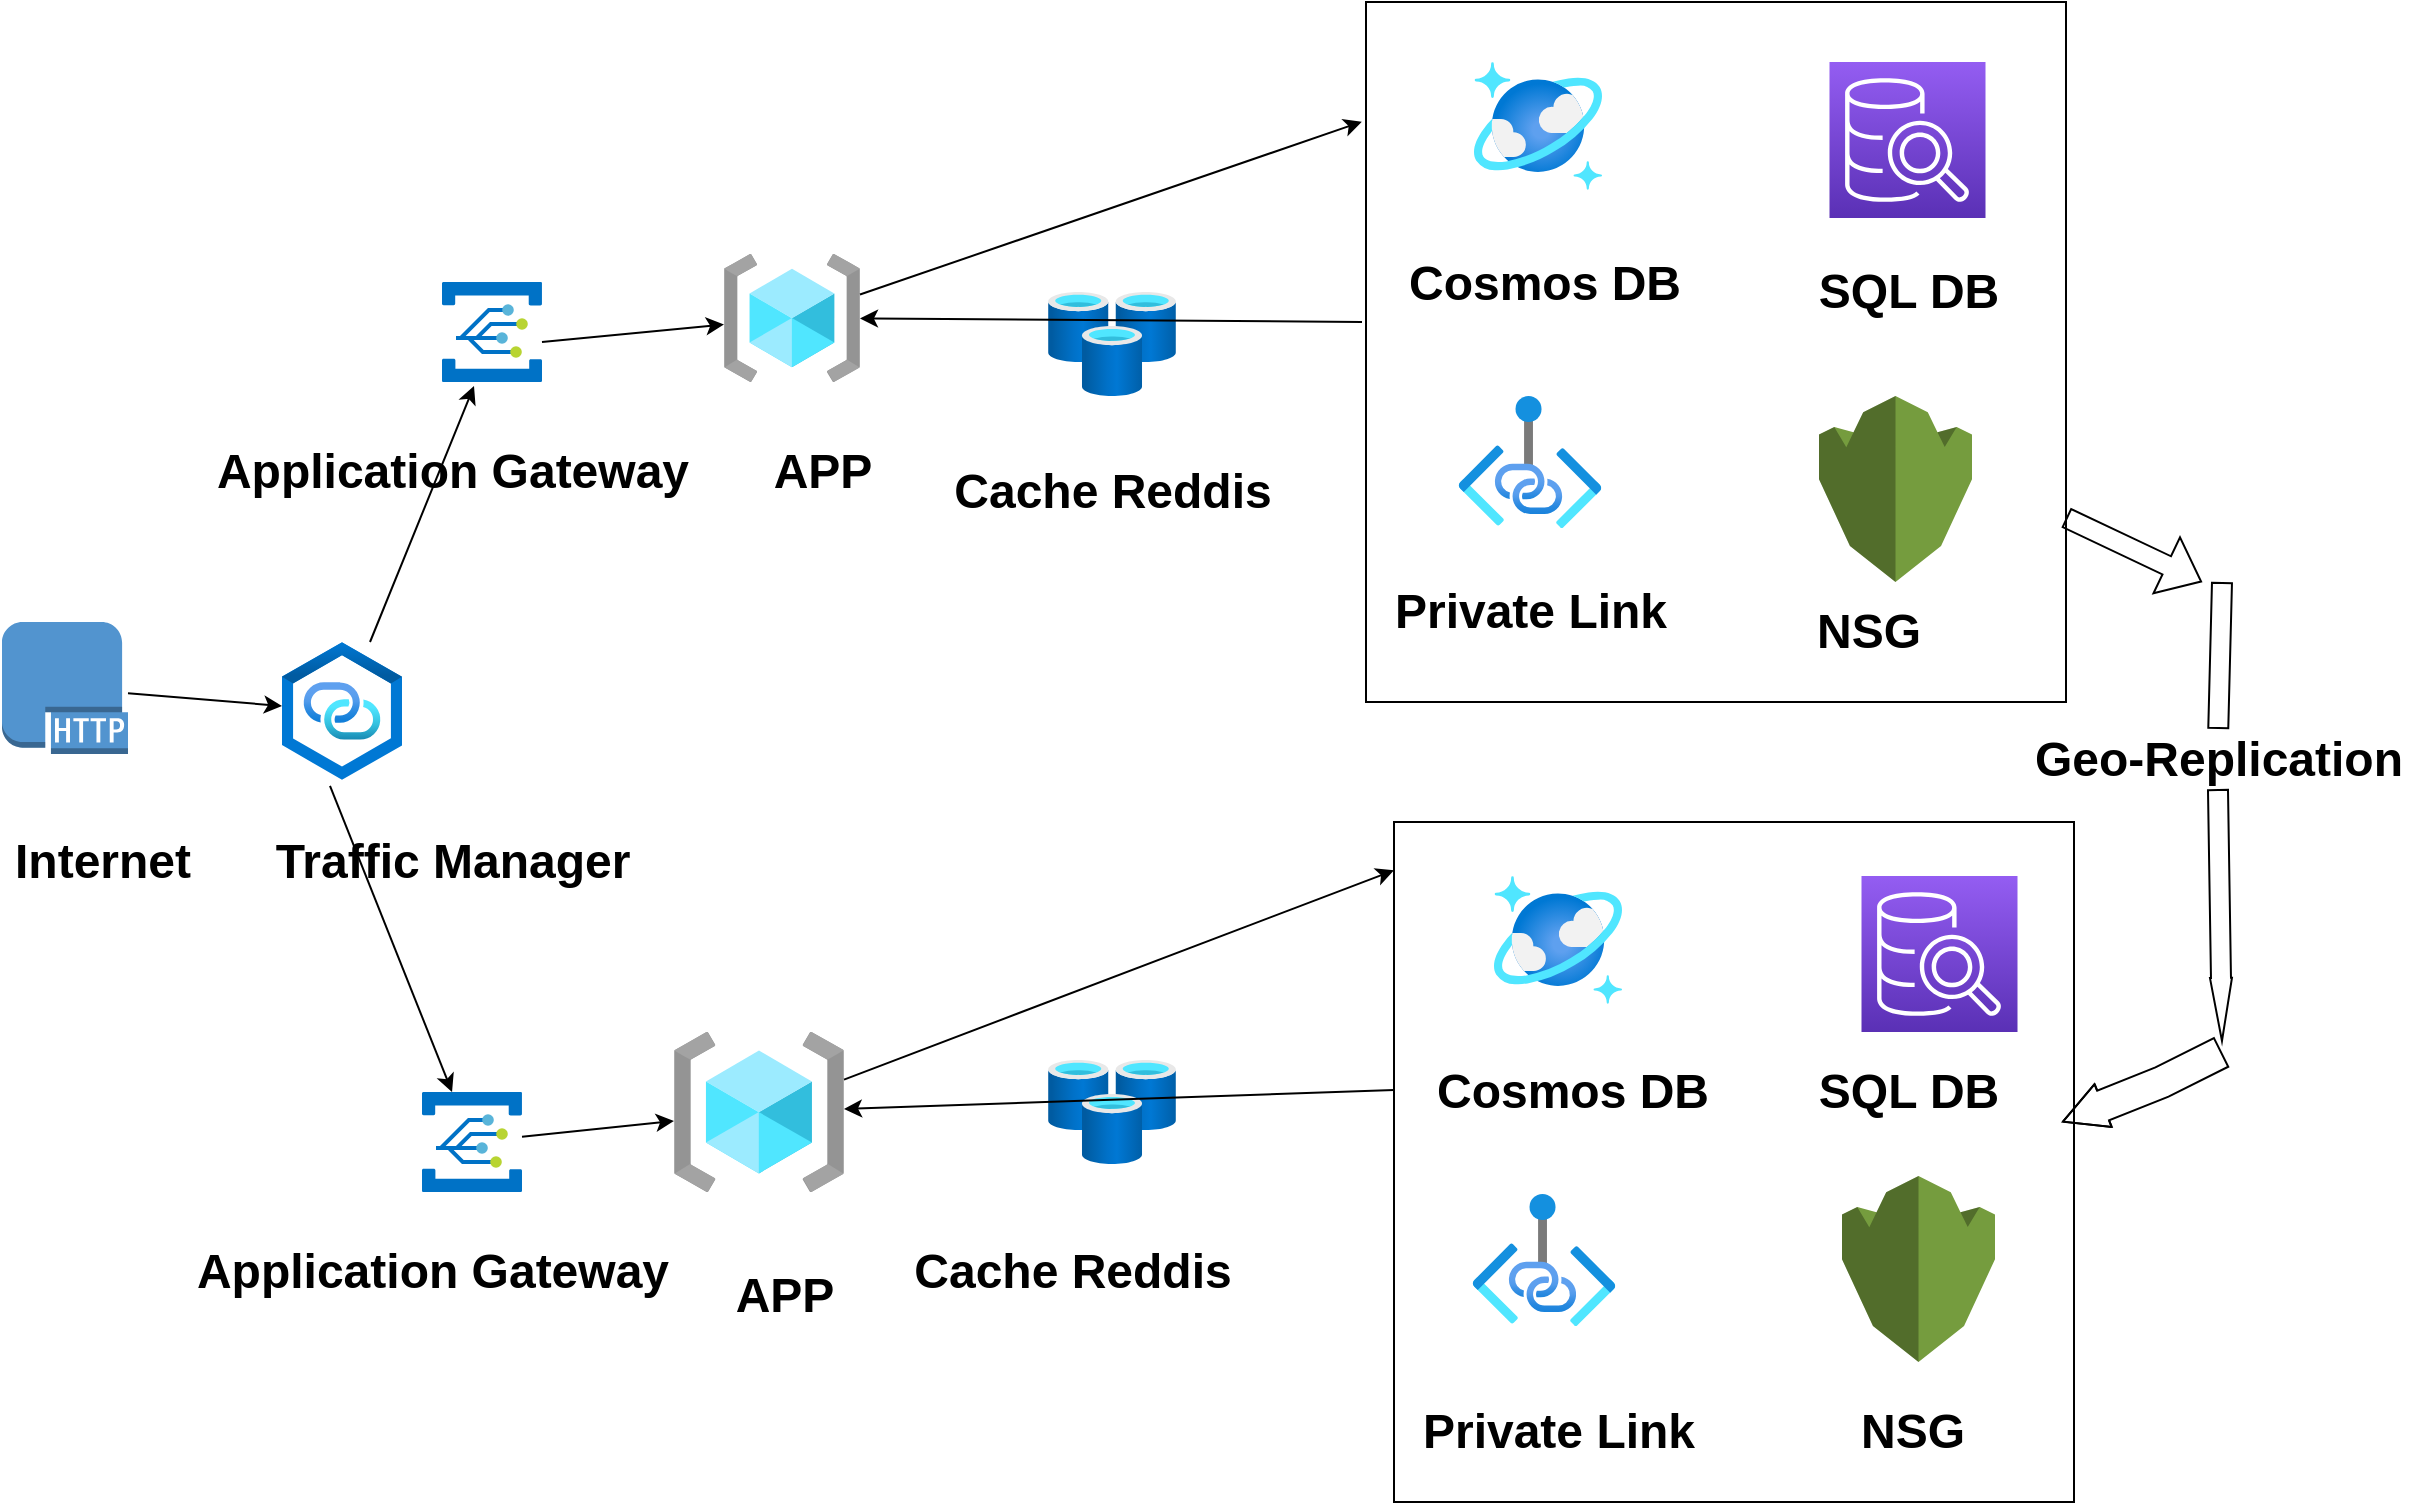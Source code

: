 <mxfile version="18.1.3" type="github"><diagram id="eL0kLIMS-WRZKZcdX17f" name="Page-1"><mxGraphModel dx="782" dy="706" grid="1" gridSize="10" guides="1" tooltips="1" connect="1" arrows="1" fold="1" page="1" pageScale="1" pageWidth="1169" pageHeight="827" math="0" shadow="0"><root><mxCell id="0"/><mxCell id="1" parent="0"/><mxCell id="QFHmPqWjS5R0FV-KH4-_-4" value="" style="whiteSpace=wrap;html=1;aspect=fixed;" parent="1" vertex="1"><mxGeometry x="702" y="20" width="350" height="350" as="geometry"/></mxCell><mxCell id="QFHmPqWjS5R0FV-KH4-_-5" value="" style="aspect=fixed;html=1;points=[];align=center;image;fontSize=12;image=img/lib/azure2/general/Resource_Groups.svg;" parent="1" vertex="1"><mxGeometry x="381" y="146" width="68" height="64" as="geometry"/></mxCell><mxCell id="QFHmPqWjS5R0FV-KH4-_-7" value="" style="sketch=0;aspect=fixed;html=1;points=[];align=center;image;fontSize=12;image=img/lib/mscae/Event_Grid.svg;" parent="1" vertex="1"><mxGeometry x="240" y="160" width="50" height="50" as="geometry"/></mxCell><mxCell id="QFHmPqWjS5R0FV-KH4-_-8" value="" style="outlineConnect=0;dashed=0;verticalLabelPosition=bottom;verticalAlign=top;align=center;html=1;shape=mxgraph.aws3.http_protocol;fillColor=#5294CF;gradientColor=none;" parent="1" vertex="1"><mxGeometry x="20" y="330" width="63" height="66" as="geometry"/></mxCell><mxCell id="QFHmPqWjS5R0FV-KH4-_-9" value="" style="whiteSpace=wrap;html=1;aspect=fixed;" parent="1" vertex="1"><mxGeometry x="716" y="430" width="340" height="340" as="geometry"/></mxCell><mxCell id="QFHmPqWjS5R0FV-KH4-_-10" value="" style="sketch=0;aspect=fixed;html=1;points=[];align=center;image;fontSize=12;image=img/lib/mscae/Event_Grid.svg;" parent="1" vertex="1"><mxGeometry x="230" y="565" width="50" height="50" as="geometry"/></mxCell><mxCell id="QFHmPqWjS5R0FV-KH4-_-11" value="" style="aspect=fixed;html=1;points=[];align=center;image;fontSize=12;image=img/lib/azure2/general/Resource_Groups.svg;" parent="1" vertex="1"><mxGeometry x="355.99" y="535" width="85.01" height="80" as="geometry"/></mxCell><mxCell id="QFHmPqWjS5R0FV-KH4-_-12" value="&lt;font style=&quot;font-size: 24px;&quot;&gt;&lt;b&gt;Internet&lt;/b&gt;&lt;/font&gt;" style="text;html=1;resizable=0;autosize=1;align=center;verticalAlign=middle;points=[];fillColor=none;strokeColor=none;rounded=0;" parent="1" vertex="1"><mxGeometry x="20" y="440" width="100" height="20" as="geometry"/></mxCell><mxCell id="QFHmPqWjS5R0FV-KH4-_-13" value="&lt;b&gt;Application Gateway&lt;/b&gt;" style="text;html=1;resizable=0;autosize=1;align=center;verticalAlign=middle;points=[];fillColor=none;strokeColor=none;rounded=0;fontSize=24;" parent="1" vertex="1"><mxGeometry x="120" y="240" width="250" height="30" as="geometry"/></mxCell><mxCell id="QFHmPqWjS5R0FV-KH4-_-14" value="&lt;b&gt;Application Gateway&lt;/b&gt;" style="text;html=1;resizable=0;autosize=1;align=center;verticalAlign=middle;points=[];fillColor=none;strokeColor=none;rounded=0;fontSize=24;" parent="1" vertex="1"><mxGeometry x="110" y="640" width="250" height="30" as="geometry"/></mxCell><mxCell id="QFHmPqWjS5R0FV-KH4-_-15" value="&lt;b&gt;APP&lt;/b&gt;" style="text;html=1;resizable=0;autosize=1;align=center;verticalAlign=middle;points=[];fillColor=none;strokeColor=none;rounded=0;fontSize=24;" parent="1" vertex="1"><mxGeometry x="400" y="240" width="60" height="30" as="geometry"/></mxCell><mxCell id="QFHmPqWjS5R0FV-KH4-_-16" value="&lt;b&gt;APP&lt;/b&gt;" style="text;html=1;resizable=0;autosize=1;align=center;verticalAlign=middle;points=[];fillColor=none;strokeColor=none;rounded=0;fontSize=24;" parent="1" vertex="1"><mxGeometry x="381" y="652" width="60" height="30" as="geometry"/></mxCell><mxCell id="QFHmPqWjS5R0FV-KH4-_-17" value="" style="aspect=fixed;html=1;points=[];align=center;image;fontSize=12;image=img/lib/azure2/databases/Cache_Redis.svg;" parent="1" vertex="1"><mxGeometry x="543" y="549" width="64" height="52" as="geometry"/></mxCell><mxCell id="QFHmPqWjS5R0FV-KH4-_-18" value="" style="aspect=fixed;html=1;points=[];align=center;image;fontSize=12;image=img/lib/azure2/databases/Cache_Redis.svg;" parent="1" vertex="1"><mxGeometry x="543" y="165" width="64" height="52" as="geometry"/></mxCell><mxCell id="QFHmPqWjS5R0FV-KH4-_-19" value="&lt;b&gt;Cache Reddis&lt;/b&gt;" style="text;html=1;resizable=0;autosize=1;align=center;verticalAlign=middle;points=[];fillColor=none;strokeColor=none;rounded=0;fontSize=24;" parent="1" vertex="1"><mxGeometry x="470" y="640" width="170" height="30" as="geometry"/></mxCell><mxCell id="QFHmPqWjS5R0FV-KH4-_-20" value="&lt;b&gt;Cache Reddis&lt;/b&gt;" style="text;html=1;resizable=0;autosize=1;align=center;verticalAlign=middle;points=[];fillColor=none;strokeColor=none;rounded=0;fontSize=24;" parent="1" vertex="1"><mxGeometry x="490" y="250" width="170" height="30" as="geometry"/></mxCell><mxCell id="QFHmPqWjS5R0FV-KH4-_-21" value="" style="aspect=fixed;html=1;points=[];align=center;image;fontSize=12;image=img/lib/azure2/databases/Azure_Cosmos_DB.svg;" parent="1" vertex="1"><mxGeometry x="756" y="50" width="64" height="64" as="geometry"/></mxCell><mxCell id="QFHmPqWjS5R0FV-KH4-_-22" value="" style="aspect=fixed;html=1;points=[];align=center;image;fontSize=12;image=img/lib/azure2/databases/Azure_Cosmos_DB.svg;" parent="1" vertex="1"><mxGeometry x="766" y="457" width="64" height="64" as="geometry"/></mxCell><mxCell id="QFHmPqWjS5R0FV-KH4-_-23" value="" style="sketch=0;points=[[0,0,0],[0.25,0,0],[0.5,0,0],[0.75,0,0],[1,0,0],[0,1,0],[0.25,1,0],[0.5,1,0],[0.75,1,0],[1,1,0],[0,0.25,0],[0,0.5,0],[0,0.75,0],[1,0.25,0],[1,0.5,0],[1,0.75,0]];outlineConnect=0;fontColor=#232F3E;gradientColor=#945DF2;gradientDirection=north;fillColor=#5A30B5;strokeColor=#ffffff;dashed=0;verticalLabelPosition=bottom;verticalAlign=top;align=center;html=1;fontSize=12;fontStyle=0;aspect=fixed;shape=mxgraph.aws4.resourceIcon;resIcon=mxgraph.aws4.sql_workbench;" parent="1" vertex="1"><mxGeometry x="933.75" y="50" width="78" height="78" as="geometry"/></mxCell><mxCell id="QFHmPqWjS5R0FV-KH4-_-24" value="" style="sketch=0;points=[[0,0,0],[0.25,0,0],[0.5,0,0],[0.75,0,0],[1,0,0],[0,1,0],[0.25,1,0],[0.5,1,0],[0.75,1,0],[1,1,0],[0,0.25,0],[0,0.5,0],[0,0.75,0],[1,0.25,0],[1,0.5,0],[1,0.75,0]];outlineConnect=0;fontColor=#232F3E;gradientColor=#945DF2;gradientDirection=north;fillColor=#5A30B5;strokeColor=#ffffff;dashed=0;verticalLabelPosition=bottom;verticalAlign=top;align=center;html=1;fontSize=12;fontStyle=0;aspect=fixed;shape=mxgraph.aws4.resourceIcon;resIcon=mxgraph.aws4.sql_workbench;" parent="1" vertex="1"><mxGeometry x="949.75" y="457" width="78" height="78" as="geometry"/></mxCell><mxCell id="QFHmPqWjS5R0FV-KH4-_-25" value="" style="outlineConnect=0;dashed=0;verticalLabelPosition=bottom;verticalAlign=top;align=center;html=1;shape=mxgraph.aws3.kms;fillColor=#759C3E;gradientColor=none;fontSize=24;" parent="1" vertex="1"><mxGeometry x="940" y="607" width="76.5" height="93" as="geometry"/></mxCell><mxCell id="QFHmPqWjS5R0FV-KH4-_-26" value="" style="outlineConnect=0;dashed=0;verticalLabelPosition=bottom;verticalAlign=top;align=center;html=1;shape=mxgraph.aws3.kms;fillColor=#759C3E;gradientColor=none;fontSize=24;" parent="1" vertex="1"><mxGeometry x="928.5" y="217" width="76.5" height="93" as="geometry"/></mxCell><mxCell id="QFHmPqWjS5R0FV-KH4-_-27" value="" style="aspect=fixed;html=1;points=[];align=center;image;fontSize=12;image=img/lib/azure2/networking/Private_Link.svg;" parent="1" vertex="1"><mxGeometry x="748" y="217" width="72" height="66" as="geometry"/></mxCell><mxCell id="QFHmPqWjS5R0FV-KH4-_-28" value="" style="aspect=fixed;html=1;points=[];align=center;image;fontSize=12;image=img/lib/azure2/networking/Private_Link.svg;" parent="1" vertex="1"><mxGeometry x="755" y="616" width="72" height="66" as="geometry"/></mxCell><mxCell id="QFHmPqWjS5R0FV-KH4-_-30" value="&lt;b&gt;Cosmos DB&lt;/b&gt;" style="text;html=1;resizable=0;autosize=1;align=center;verticalAlign=middle;points=[];fillColor=none;strokeColor=none;rounded=0;fontSize=24;" parent="1" vertex="1"><mxGeometry x="716" y="146" width="150" height="30" as="geometry"/></mxCell><mxCell id="QFHmPqWjS5R0FV-KH4-_-31" value="&lt;b&gt;Cosmos DB&lt;/b&gt;" style="text;html=1;resizable=0;autosize=1;align=center;verticalAlign=middle;points=[];fillColor=none;strokeColor=none;rounded=0;fontSize=24;" parent="1" vertex="1"><mxGeometry x="730" y="550" width="150" height="30" as="geometry"/></mxCell><mxCell id="QFHmPqWjS5R0FV-KH4-_-32" value="&lt;b&gt;SQL DB&lt;/b&gt;" style="text;html=1;resizable=0;autosize=1;align=center;verticalAlign=middle;points=[];fillColor=none;strokeColor=none;rounded=0;fontSize=24;" parent="1" vertex="1"><mxGeometry x="917.75" y="150" width="110" height="30" as="geometry"/></mxCell><mxCell id="QFHmPqWjS5R0FV-KH4-_-33" value="&lt;b&gt;SQL DB&lt;/b&gt;" style="text;html=1;resizable=0;autosize=1;align=center;verticalAlign=middle;points=[];fillColor=none;strokeColor=none;rounded=0;fontSize=24;" parent="1" vertex="1"><mxGeometry x="917.75" y="550" width="110" height="30" as="geometry"/></mxCell><mxCell id="QFHmPqWjS5R0FV-KH4-_-34" value="&lt;b&gt;NSG&lt;/b&gt;" style="text;html=1;resizable=0;autosize=1;align=center;verticalAlign=middle;points=[];fillColor=none;strokeColor=none;rounded=0;fontSize=24;" parent="1" vertex="1"><mxGeometry x="917.75" y="320" width="70" height="30" as="geometry"/></mxCell><mxCell id="QFHmPqWjS5R0FV-KH4-_-35" value="&lt;b&gt;NSG&lt;/b&gt;" style="text;html=1;resizable=0;autosize=1;align=center;verticalAlign=middle;points=[];fillColor=none;strokeColor=none;rounded=0;fontSize=24;" parent="1" vertex="1"><mxGeometry x="940" y="720" width="70" height="30" as="geometry"/></mxCell><mxCell id="QFHmPqWjS5R0FV-KH4-_-36" value="&lt;b&gt;Private Link&lt;/b&gt;" style="text;html=1;resizable=0;autosize=1;align=center;verticalAlign=middle;points=[];fillColor=none;strokeColor=none;rounded=0;fontSize=24;" parent="1" vertex="1"><mxGeometry x="709" y="310" width="150" height="30" as="geometry"/></mxCell><mxCell id="QFHmPqWjS5R0FV-KH4-_-37" value="&lt;b&gt;Private Link&lt;/b&gt;" style="text;html=1;resizable=0;autosize=1;align=center;verticalAlign=middle;points=[];fillColor=none;strokeColor=none;rounded=0;fontSize=24;" parent="1" vertex="1"><mxGeometry x="723" y="720" width="150" height="30" as="geometry"/></mxCell><mxCell id="QFHmPqWjS5R0FV-KH4-_-38" value="" style="aspect=fixed;html=1;points=[];align=center;image;fontSize=12;image=img/lib/azure2/preview/Private_Link_Hub.svg;" parent="1" vertex="1"><mxGeometry x="160" y="340" width="60" height="69" as="geometry"/></mxCell><mxCell id="QFHmPqWjS5R0FV-KH4-_-39" value="&lt;b&gt;Traffic Manager&lt;/b&gt;" style="text;html=1;resizable=0;autosize=1;align=center;verticalAlign=middle;points=[];fillColor=none;strokeColor=none;rounded=0;fontSize=24;" parent="1" vertex="1"><mxGeometry x="150" y="435" width="190" height="30" as="geometry"/></mxCell><mxCell id="QFHmPqWjS5R0FV-KH4-_-40" value="" style="endArrow=classic;html=1;rounded=0;fontSize=24;" parent="1" source="QFHmPqWjS5R0FV-KH4-_-8" target="QFHmPqWjS5R0FV-KH4-_-38" edge="1"><mxGeometry width="50" height="50" relative="1" as="geometry"><mxPoint x="460" y="650" as="sourcePoint"/><mxPoint x="510" y="600" as="targetPoint"/></mxGeometry></mxCell><mxCell id="QFHmPqWjS5R0FV-KH4-_-41" value="" style="endArrow=classic;html=1;rounded=0;fontSize=24;exitX=0.4;exitY=1.043;exitDx=0;exitDy=0;exitPerimeter=0;" parent="1" source="QFHmPqWjS5R0FV-KH4-_-38" target="QFHmPqWjS5R0FV-KH4-_-10" edge="1"><mxGeometry width="50" height="50" relative="1" as="geometry"><mxPoint x="460" y="650" as="sourcePoint"/><mxPoint x="510" y="600" as="targetPoint"/></mxGeometry></mxCell><mxCell id="QFHmPqWjS5R0FV-KH4-_-42" value="" style="endArrow=classic;html=1;rounded=0;fontSize=24;entryX=0.32;entryY=1.04;entryDx=0;entryDy=0;entryPerimeter=0;" parent="1" source="QFHmPqWjS5R0FV-KH4-_-38" target="QFHmPqWjS5R0FV-KH4-_-7" edge="1"><mxGeometry width="50" height="50" relative="1" as="geometry"><mxPoint x="460" y="650" as="sourcePoint"/><mxPoint x="510" y="600" as="targetPoint"/></mxGeometry></mxCell><mxCell id="QFHmPqWjS5R0FV-KH4-_-43" value="" style="endArrow=classic;html=1;rounded=0;fontSize=24;exitX=1;exitY=0.6;exitDx=0;exitDy=0;exitPerimeter=0;" parent="1" source="QFHmPqWjS5R0FV-KH4-_-7" target="QFHmPqWjS5R0FV-KH4-_-5" edge="1"><mxGeometry width="50" height="50" relative="1" as="geometry"><mxPoint x="460" y="650" as="sourcePoint"/><mxPoint x="510" y="600" as="targetPoint"/></mxGeometry></mxCell><mxCell id="QFHmPqWjS5R0FV-KH4-_-44" value="" style="endArrow=classic;html=1;rounded=0;fontSize=24;" parent="1" source="QFHmPqWjS5R0FV-KH4-_-10" target="QFHmPqWjS5R0FV-KH4-_-11" edge="1"><mxGeometry width="50" height="50" relative="1" as="geometry"><mxPoint x="460" y="650" as="sourcePoint"/><mxPoint x="510" y="600" as="targetPoint"/></mxGeometry></mxCell><mxCell id="QFHmPqWjS5R0FV-KH4-_-45" value="" style="endArrow=classic;html=1;rounded=0;fontSize=24;entryX=0;entryY=0.071;entryDx=0;entryDy=0;entryPerimeter=0;" parent="1" source="QFHmPqWjS5R0FV-KH4-_-11" target="QFHmPqWjS5R0FV-KH4-_-9" edge="1"><mxGeometry width="50" height="50" relative="1" as="geometry"><mxPoint x="460" y="650" as="sourcePoint"/><mxPoint x="510" y="600" as="targetPoint"/></mxGeometry></mxCell><mxCell id="QFHmPqWjS5R0FV-KH4-_-46" value="" style="endArrow=classic;html=1;rounded=0;fontSize=24;exitX=0;exitY=0.394;exitDx=0;exitDy=0;exitPerimeter=0;" parent="1" source="QFHmPqWjS5R0FV-KH4-_-9" target="QFHmPqWjS5R0FV-KH4-_-11" edge="1"><mxGeometry width="50" height="50" relative="1" as="geometry"><mxPoint x="460" y="650" as="sourcePoint"/><mxPoint x="510" y="600" as="targetPoint"/></mxGeometry></mxCell><mxCell id="QFHmPqWjS5R0FV-KH4-_-47" value="" style="endArrow=classic;html=1;rounded=0;fontSize=24;entryX=-0.006;entryY=0.171;entryDx=0;entryDy=0;entryPerimeter=0;" parent="1" source="QFHmPqWjS5R0FV-KH4-_-5" target="QFHmPqWjS5R0FV-KH4-_-4" edge="1"><mxGeometry width="50" height="50" relative="1" as="geometry"><mxPoint x="460" y="650" as="sourcePoint"/><mxPoint x="510" y="600" as="targetPoint"/></mxGeometry></mxCell><mxCell id="QFHmPqWjS5R0FV-KH4-_-48" value="" style="endArrow=classic;html=1;rounded=0;fontSize=24;" parent="1" target="QFHmPqWjS5R0FV-KH4-_-5" edge="1"><mxGeometry width="50" height="50" relative="1" as="geometry"><mxPoint x="700" y="180" as="sourcePoint"/><mxPoint x="510" y="600" as="targetPoint"/></mxGeometry></mxCell><mxCell id="QFHmPqWjS5R0FV-KH4-_-49" value="" style="shape=flexArrow;endArrow=classic;html=1;rounded=0;fontSize=24;endWidth=0;endSize=10.18;startArrow=none;" parent="1" source="QFHmPqWjS5R0FV-KH4-_-54" edge="1"><mxGeometry width="50" height="50" relative="1" as="geometry"><mxPoint x="1130" y="310" as="sourcePoint"/><mxPoint x="1130" y="540" as="targetPoint"/></mxGeometry></mxCell><mxCell id="QFHmPqWjS5R0FV-KH4-_-51" value="" style="shape=flexArrow;endArrow=classic;html=1;rounded=0;fontSize=24;" parent="1" source="QFHmPqWjS5R0FV-KH4-_-4" edge="1"><mxGeometry width="50" height="50" relative="1" as="geometry"><mxPoint x="460" y="650" as="sourcePoint"/><mxPoint x="1120" y="310" as="targetPoint"/></mxGeometry></mxCell><mxCell id="QFHmPqWjS5R0FV-KH4-_-54" value="&lt;b&gt;Geo-Replication&lt;/b&gt;" style="text;html=1;resizable=0;autosize=1;align=center;verticalAlign=middle;points=[];fillColor=none;strokeColor=none;rounded=0;fontSize=24;" parent="1" vertex="1"><mxGeometry x="1027.75" y="383.5" width="200" height="30" as="geometry"/></mxCell><mxCell id="QFHmPqWjS5R0FV-KH4-_-55" value="" style="shape=flexArrow;endArrow=none;html=1;rounded=0;fontSize=24;endWidth=0;endSize=10.18;" parent="1" target="QFHmPqWjS5R0FV-KH4-_-54" edge="1"><mxGeometry width="50" height="50" relative="1" as="geometry"><mxPoint x="1130" y="310" as="sourcePoint"/><mxPoint x="1130" y="540" as="targetPoint"/></mxGeometry></mxCell><mxCell id="QFHmPqWjS5R0FV-KH4-_-56" value="" style="shape=flexArrow;endArrow=classic;html=1;rounded=0;fontSize=24;width=16;endSize=6.88;endWidth=6;" parent="1" edge="1"><mxGeometry width="50" height="50" relative="1" as="geometry"><mxPoint x="1130" y="545" as="sourcePoint"/><mxPoint x="1050" y="580" as="targetPoint"/><Array as="points"><mxPoint x="1100" y="560"/></Array></mxGeometry></mxCell></root></mxGraphModel></diagram></mxfile>